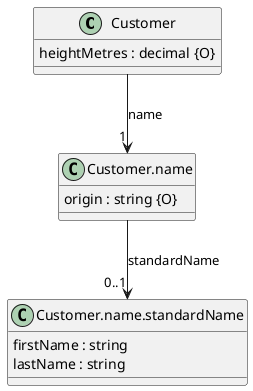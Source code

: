 @startuml
set namespaceSeparator none

class "Customer" {
  heightMetres : decimal {O}
}

class "Customer.name" {
  origin : string {O}
}

class "Customer.name.standardName" {
  firstName : string
  lastName : string
}

"Customer.name" --> "0..1" "Customer.name.standardName" : standardName

"Customer" --> "1" "Customer.name" : name

@enduml